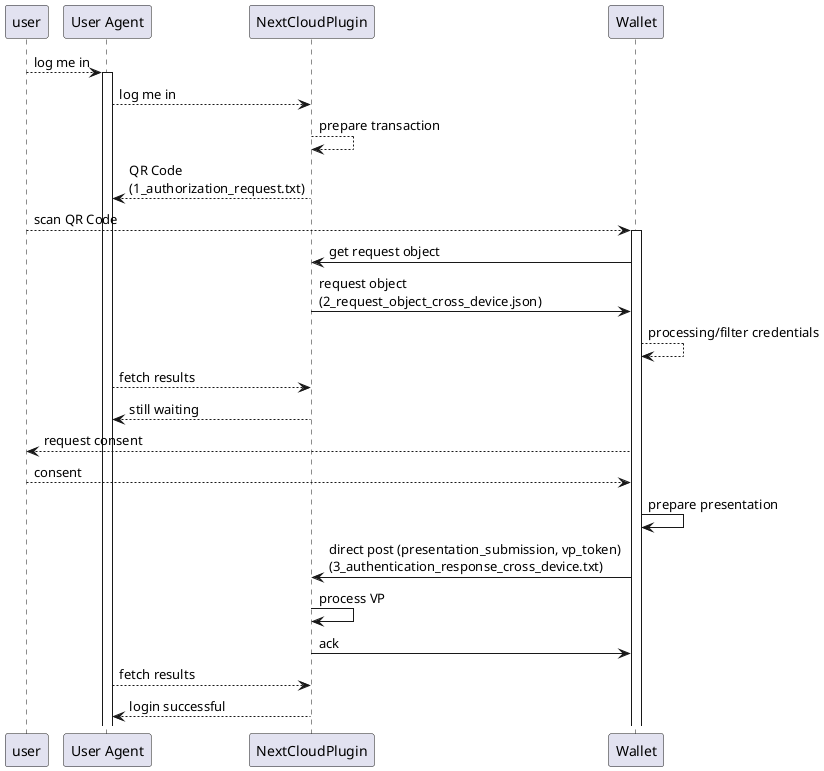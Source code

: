 @startuml

participant user as u

participant "User Agent" as ua

participant "NextCloudPlugin" as be

participant "Wallet" as w

u --> ua: log me in
activate ua
ua --> be: log me in
be --> be: prepare transaction
be --> ua: QR Code \n(1_authorization_request.txt)

u --> w: scan QR Code
activate w
w -> be: get request object
be -> w: request object \n(2_request_object_cross_device.json)
w --> w: processing/filter credentials

ua --> be: fetch results
be --> ua: still waiting

w --> u: request consent
u --> w: consent
w -> w: prepare presentation
w -> be: direct post (presentation_submission, vp_token) \n(3_authentication_response_cross_device.txt)
be -> be: process VP 
be -> w: ack

ua --> be: fetch results
be --> ua: login successful

@enduml